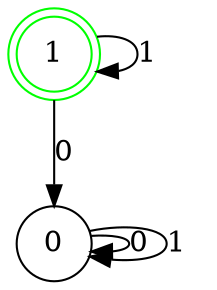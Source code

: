 digraph {
	node [color=black shape=circle]
	0
	node [color=green shape=doublecircle]
	1
	0 -> 0 [label=0]
	0 -> 0 [label=1]
	1 -> 0 [label=0]
	1 -> 1 [label=1]
}
